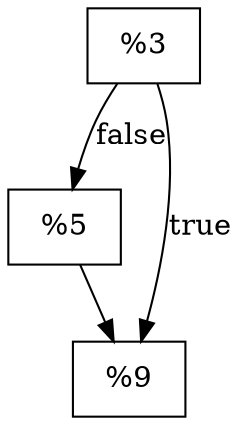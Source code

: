 digraph CFG {
    node [shape=box];
    "%3" -> "%12" [label = "false"];
    "%3" -> "%21" [label = "true"];
    "%12" -> "%21";
}